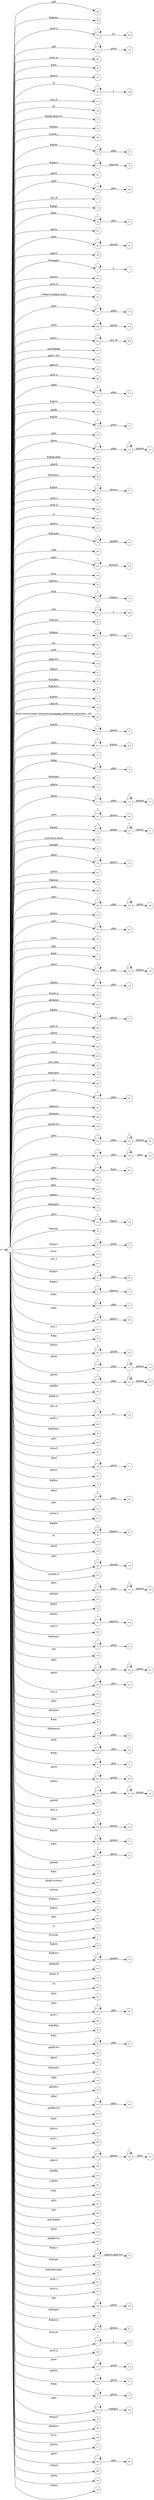 digraph NFA {
  rankdir=LR;
  node [shape=circle, fontsize=10];
  __start [shape=point, label=""];
  __start -> 1;
  266 [label="266"];
  66 [label="66"];
  32 [label="32"];
  34 [label="34"];
  279 [label="279"];
  135 [label="135"];
  291 [label="291"];
  86 [label="86"];
  197 [label="197"];
  107 [label="107"];
  91 [label="91"];
  95 [label="95"];
  230 [label="230"];
  273 [label="273"];
  106 [label="106"];
  68 [label="68"];
  37 [label="37"];
  61 [label="61"];
  288 [label="288"];
  303 [label="303"];
  178 [label="178"];
  21 [label="21"];
  71 [label="71"];
  221 [label="221"];
  263 [label="263"];
  277 [label="277"];
  35 [label="35"];
  93 [label="93"];
  96 [label="96"];
  253 [label="253"];
  259 [label="259"];
  140 [label="140"];
  198 [label="198"];
  6 [label="6"];
  254 [label="254"];
  24 [label="24"];
  285 [label="285"];
  103 [label="103"];
  113 [label="113"];
  177 [label="177"];
  20 [label="20"];
  209 [label="209"];
  287 [label="287"];
  119 [label="119"];
  315 [label="315"];
  156 [label="156"];
  195 [label="195"];
  268 [label="268"];
  173 [label="173"];
  298 [label="298"];
  39 [label="39"];
  133 [label="133"];
  97 [label="97"];
  108 [label="108"];
  199 [label="199"];
  13 [label="13"];
  81 [label="81"];
  147 [label="147"];
  129 [label="129"];
  36 [label="36"];
  148 [label="148"];
  169 [label="169"];
  240 [label="240"];
  98 [label="98"];
  15 [label="15"];
  122 [label="122"];
  283 [label="283"];
  127 [label="127"];
  289 [label="289"];
  292 [label="292"];
  167 [label="167"];
  48 [label="48"];
  294 [label="294"];
  229 [label="229"];
  309 [label="309"];
  43 [label="43"];
  9 [label="9"];
  297 [label="297"];
  40 [label="40"];
  62 [label="62"];
  134 [label="134"];
  16 [label="16"];
  307 [label="307"];
  118 [label="118"];
  110 [label="110"];
  251 [label="251"];
  267 [label="267"];
  145 [label="145"];
  87 [label="87"];
  84 [label="84"];
  41 [label="41"];
  42 [label="42"];
  239 [label="239"];
  194 [label="194"];
  248 [label="248"];
  101 [label="101"];
  19 [label="19"];
  227 [label="227"];
  172 [label="172"];
  29 [label="29"];
  47 [label="47"];
  137 [label="137"];
  111 [label="111"];
  245 [label="245"];
  23 [label="23"];
  102 [label="102"];
  280 [label="280"];
  83 [label="83"];
  175 [label="175"];
  27 [label="27"];
  223 [label="223"];
  46 [label="46"];
  174 [label="174"];
  121 [label="121"];
  208 [label="208"];
  238 [label="238"];
  207 [label="207"];
  18 [label="18"];
  212 [label="212"];
  213 [label="213"];
  241 [label="241"];
  152 [label="152"];
  74 [label="74"];
  8 [label="8"];
  11 [label="11"];
  14 [label="14"];
  115 [label="115"];
  63 [label="63"];
  132 [label="132"];
  138 [label="138"];
  100 [label="100"];
  124 [label="124"];
  163 [label="163"];
  261 [label="261"];
  79 [label="79"];
  17 [label="17"];
  269 [label="269"];
  149 [label="149"];
  1 [label="1"];
  293 [label="293"];
  304 [label="304"];
  246 [label="246"];
  312 [label="312"];
  58 [label="58"];
  300 [label="300"];
  179 [label="179"];
  25 [label="25"];
  193 [label="193"];
  160 [label="160"];
  158 [label="158"];
  22 [label="22"];
  123 [label="123"];
  188 [label="188"];
  234 [label="234"];
  141 [label="141"];
  187 [label="187"];
  233 [label="233"];
  255 [label="255"];
  305 [label="305"];
  190 [label="190"];
  55 [label="55"];
  231 [label="231"];
  56 [label="56"];
  69 [label="69"];
  264 [label="264"];
  5 [label="5"];
  310 [label="310"];
  272 [label="272"];
  67 [label="67"];
  73 [label="73"];
  65 [label="65"];
  90 [label="90"];
  116 [label="116"];
  181 [label="181"];
  274 [label="274"];
  28 [label="28"];
  214 [label="214"];
  114 [label="114"];
  117 [label="117"];
  232 [label="232"];
  202 [label="202"];
  77 [label="77"];
  109 [label="109"];
  72 [label="72"];
  265 [label="265"];
  50 [label="50"];
  222 [label="222"];
  7 [label="7"];
  49 [label="49"];
  105 [label="105"];
  180 [label="180"];
  170 [label="170"];
  153 [label="153"];
  12 [label="12"];
  183 [label="183"];
  252 [label="252"];
  271 [label="271"];
  210 [label="210"];
  64 [label="64"];
  316 [label="316"];
  189 [label="189"];
  154 [label="154"];
  220 [label="220"];
  243 [label="243"];
  125 [label="125"];
  302 [label="302"];
  126 [label="126"];
  162 [label="162"];
  10 [label="10"];
  45 [label="45"];
  128 [label="128"];
  136 [label="136"];
  250 [label="250"];
  171 [label="171"];
  112 [label="112"];
  191 [label="191"];
  282 [label="282"];
  228 [label="228"];
  51 [label="51"];
  218 [label="218"];
  249 [label="249"];
  260 [label="260"];
  276 [label="276"];
  54 [label="54"];
  256 [label="256"];
  164 [label="164"];
  99 [label="99"];
  139 [label="139"];
  53 [label="53"];
  76 [label="76"];
  219 [label="219"];
  236 [label="236"];
  31 [label="31"];
  217 [label="217"];
  244 [label="244"];
  258 [label="258"];
  120 [label="120"];
  157 [label="157"];
  270 [label="270"];
  142 [label="142"];
  26 [label="26"];
  94 [label="94"];
  130 [label="130"];
  52 [label="52"];
  150 [label="150"];
  226 [label="226"];
  89 [label="89"];
  201 [label="201"];
  317 [label="317"];
  82 [label="82"];
  88 [label="88"];
  186 [label="186"];
  215 [label="215"];
  237 [label="237"];
  262 [label="262"];
  313 [label="313"];
  3 [label="3"];
  70 [label="70"];
  184 [label="184"];
  44 [label="44"];
  78 [label="78"];
  182 [label="182"];
  161 [label="161"];
  275 [label="275"];
  295 [label="295"];
  257 [label="257"];
  247 [label="247"];
  290 [label="290"];
  85 [label="85"];
  92 [label="92"];
  200 [label="200"];
  155 [label="155"];
  57 [label="57"];
  144 [label="144"];
  159 [label="159"];
  185 [label="185"];
  203 [label="203"];
  311 [label="311"];
  104 [label="104"];
  286 [label="286"];
  235 [label="235"];
  196 [label="196"];
  204 [label="204"];
  301 [label="301"];
  306 [label="306"];
  224 [label="224"];
  296 [label="296"];
  314 [label="314"];
  166 [label="166"];
  205 [label="205"];
  176 [label="176"];
  30 [label="30"];
  75 [label="75"];
  60 [label="60"];
  59 [label="59"];
  281 [label="281"];
  278 [label="278"];
  168 [label="168"];
  242 [label="242"];
  2 [label="2"];
  80 [label="80"];
  4 [label="4"];
  284 [label="284"];
  211 [label="211"];
  216 [label="216"];
  33 [label="33"];
  225 [label="225"];
  192 [label="192"];
  38 [label="38"];
  165 [label="165"];
  308 [label="308"];
  151 [label="151"];
  131 [label="131"];
  206 [label="206"];
  299 [label="299"];
  146 [label="146"];
  318 [label="318"];
  143 [label="143"];
  { node [shape=doublecircle]; 2 3 5 7 8 10 11 12 14 16 18 20 22 25 27 28 30 32 34 35 36 37 38 39 40 41 42 43 44 45 46 47 49 50 52 54 55 56 57 58 59 60 61 63 65 66 68 70 72 74 76 77 79 81 82 83 84 85 86 87 88 89 91 93 95 97 98 99 100 101 102 103 104 105 106 108 110 113 116 119 122 125 128 131 134 136 137 139 141 143 144 145 146 147 148 149 150 151 152 153 154 155 156 157 158 159 160 161 162 163 164 165 166 167 169 171 172 174 176 178 180 182 184 186 189 190 192 193 194 195 196 197 198 199 200 201 202 203 204 205 207 208 210 212 213 215 217 218 220 221 222 223 224 226 228 230 232 234 237 240 242 244 246 248 251 252 253 254 255 256 257 259 261 262 264 265 266 267 268 269 270 271 272 273 274 275 276 277 278 280 281 282 283 284 285 286 288 289 290 291 292 293 294 295 296 298 299 300 301 302 303 304 305 306 307 308 309 310 311 312 313 314 315 316 317 318 }
  1 -> 2 [label="#gbmpal"];
  1 -> 3 [label="#sivcob"];
  1 -> 4 [label="#sivcob"];
  4 -> 4 [label="*"];
  4 -> 5 [label="a"];
  1 -> 6 [label="#wqqanb"];
  6 -> 6 [label="*"];
  6 -> 7 [label="a"];
  1 -> 8 [label="#gb"];
  1 -> 9 [label="#gb"];
  9 -> 9 [label="*"];
  9 -> 10 [label="#gbprc"];
  1 -> 11 [label="#gbb"];
  1 -> 12 [label="#gbbw"];
  1 -> 13 [label="#gbd4"];
  13 -> 13 [label="*"];
  13 -> 14 [label=".gbmc"];
  1 -> 15 [label="#gbd4"];
  15 -> 15 [label="*"];
  15 -> 16 [label=".gbmcc"];
  1 -> 17 [label="#gbd4"];
  17 -> 17 [label="*"];
  17 -> 18 [label=".gbmh"];
  1 -> 19 [label="#gbd4"];
  19 -> 19 [label="*"];
  19 -> 20 [label=".gbmtc"];
  1 -> 21 [label="#gbd4"];
  21 -> 21 [label="*"];
  21 -> 22 [label=".gbpc"];
  1 -> 23 [label="#gbd4"];
  23 -> 23 [label="*"];
  23 -> 24 [label=".gbpgs"];
  24 -> 24 [label="*"];
  24 -> 25 [label=".gbmtc"];
  1 -> 26 [label="#gbd4"];
  26 -> 26 [label="*"];
  26 -> 27 [label=".gbsbic"];
  1 -> 28 [label="#gbg"];
  1 -> 29 [label="#gbg"];
  29 -> 29 [label="*"];
  29 -> 30 [label=".gbgt"];
  1 -> 31 [label="#gbg"];
  31 -> 31 [label="*"];
  31 -> 32 [label=".gbm"];
  1 -> 33 [label="#gbg"];
  33 -> 33 [label="*"];
  33 -> 34 [label=".gbtcb"];
  1 -> 35 [label="#gbg5"];
  1 -> 36 [label="#gbg6.gbgt"];
  1 -> 37 [label="#gbg6.gbgt-hvr"];
  1 -> 38 [label="#gbgs5"];
  1 -> 39 [label="#gbi4i"];
  1 -> 40 [label="#gbi4id"];
  1 -> 41 [label="#gbi4m1"];
  1 -> 42 [label="#gbi4s"];
  1 -> 43 [label="#gbi4s1"];
  1 -> 44 [label="#gbi4t"];
  1 -> 45 [label="#gbi5"];
  1 -> 46 [label="#gbmm"];
  1 -> 47 [label="#gbmpal"];
  1 -> 48 [label="#gbmpal"];
  48 -> 48 [label="*"];
  48 -> 49 [label=".gbqfbb"];
  1 -> 50 [label="#gbmpas"];
  1 -> 51 [label="#gbmpas"];
  51 -> 51 [label="*"];
  51 -> 52 [label=".gbmt"];
  1 -> 53 [label="#gbmpasb"];
  53 -> 53 [label="*"];
  53 -> 54 [label=".gbps"];
  1 -> 55 [label="#gbmpdv"];
  1 -> 56 [label="#gbmpi"];
  1 -> 57 [label="#gbmpid"];
  1 -> 58 [label="#gbmpiw"];
  1 -> 59 [label="#gbmplp.gbps"];
  1 -> 60 [label="#gbmps"];
  1 -> 61 [label="#gbpm"];
  1 -> 62 [label="#gbpm"];
  62 -> 62 [label="*"];
  62 -> 63 [label=".gbml1"];
  1 -> 64 [label="#gbpm"];
  64 -> 64 [label="*"];
  64 -> 65 [label=".gbpmtc"];
  1 -> 66 [label="#gbpms"];
  1 -> 67 [label="#gbprc"];
  67 -> 67 [label="*"];
  67 -> 68 [label=".gbm"];
  1 -> 69 [label="#gbprc"];
  69 -> 69 [label="*"];
  69 -> 70 [label=".gbmc"];
  1 -> 71 [label="#gbprc"];
  71 -> 71 [label="*"];
  71 -> 72 [label=".gbprcbc"];
  1 -> 73 [label="#gbprc"];
  73 -> 73 [label="*"];
  73 -> 74 [label=".gbprcx"];
  1 -> 75 [label="#gbprc"];
  75 -> 75 [label="*"];
  75 -> 76 [label=".gbprcx.gbgt-hvr"];
  1 -> 77 [label="#gbprca"];
  1 -> 78 [label="#gbprca"];
  78 -> 78 [label="*"];
  78 -> 79 [label=".gbmab"];
  1 -> 80 [label="#gbprca"];
  80 -> 80 [label="*"];
  80 -> 81 [label=".gbmac"];
  1 -> 82 [label="#gbprcs"];
  1 -> 83 [label="#gbqfb"];
  1 -> 84 [label="#gbqfbw"];
  1 -> 85 [label="#gbqfqw"];
  1 -> 86 [label="#gbs"];
  1 -> 87 [label="#gbx3"];
  1 -> 88 [label="#gbx4"];
  1 -> 89 [label="#gbz"];
  1 -> 90 [label="#gbz"];
  90 -> 90 [label="*"];
  90 -> 91 [label=".gbgt"];
  1 -> 92 [label="#gbz"];
  92 -> 92 [label="*"];
  92 -> 93 [label=".gbm"];
  1 -> 94 [label="#gbz"];
  94 -> 94 [label="*"];
  94 -> 95 [label=".gbtcb"];
  1 -> 96 [label="#gbz"];
  96 -> 96 [label="*"];
  96 -> 97 [label=".gbzt"];
  1 -> 98 [label="#gbztms1"];
  1 -> 99 [label="#gog"];
  1 -> 100 [label="#gssb_b"];
  1 -> 101 [label="#gws-output-pages-elements-homepage_additional_languages__als"];
  1 -> 102 [label="-moz-focus-inner"];
  1 -> 103 [label="-webkit-scrollbar-track"];
  1 -> 104 [label=".gbmcc"];
  1 -> 105 [label=".h6sw5"];
  1 -> 106 [label=".ds"];
  1 -> 107 [label=".fl"];
  107 -> 107 [label="*"];
  107 -> 108 [label="a"];
  1 -> 109 [label=".gac_m"];
  109 -> 109 [label="*"];
  109 -> 110 [label="td"];
  1 -> 111 [label=".gbem"];
  111 -> 111 [label="*"];
  111 -> 112 [label=".gbgs"];
  112 -> 112 [label="*"];
  112 -> 113 [label=".gbmab"];
  1 -> 114 [label=".gbem"];
  114 -> 114 [label="*"];
  114 -> 115 [label=".gbgs"];
  115 -> 115 [label="*"];
  115 -> 116 [label=".gbmac"];
  1 -> 117 [label=".gbemi"];
  117 -> 117 [label="*"];
  117 -> 118 [label=".gbgs"];
  118 -> 118 [label="*"];
  118 -> 119 [label=".gbmab"];
  1 -> 120 [label=".gbemi"];
  120 -> 120 [label="*"];
  120 -> 121 [label=".gbgs"];
  121 -> 121 [label="*"];
  121 -> 122 [label=".gbmac"];
  1 -> 123 [label=".gbes"];
  123 -> 123 [label="*"];
  123 -> 124 [label=".gbgs"];
  124 -> 124 [label="*"];
  124 -> 125 [label=".gbmab"];
  1 -> 126 [label=".gbes"];
  126 -> 126 [label="*"];
  126 -> 127 [label=".gbgs"];
  127 -> 127 [label="*"];
  127 -> 128 [label=".gbmac"];
  1 -> 129 [label=".gbesi"];
  129 -> 129 [label="*"];
  129 -> 130 [label=".gbgs"];
  130 -> 130 [label="*"];
  130 -> 131 [label=".gbmab"];
  1 -> 132 [label=".gbesi"];
  132 -> 132 [label="*"];
  132 -> 133 [label=".gbgs"];
  133 -> 133 [label="*"];
  133 -> 134 [label=".gbmac"];
  1 -> 135 [label=".gbf"];
  135 -> 135 [label="*"];
  135 -> 136 [label=".gbmt"];
  1 -> 137 [label=".gbg4a"];
  1 -> 138 [label=".gbg4a"];
  138 -> 138 [label="*"];
  138 -> 139 [label=".gbts"];
  1 -> 140 [label=".gbgs"];
  140 -> 140 [label="*"];
  140 -> 141 [label=".gbmab"];
  1 -> 142 [label=".gbgs"];
  142 -> 142 [label="*"];
  142 -> 143 [label=".gbmac"];
  1 -> 144 [label=".gbgt"];
  1 -> 145 [label=".gbgt-hvr"];
  1 -> 146 [label=".gbi4p"];
  1 -> 147 [label=".gbm"];
  1 -> 148 [label=".gbm0l"];
  1 -> 149 [label=".gbma"];
  1 -> 150 [label=".gbmab"];
  1 -> 151 [label=".gbmac"];
  1 -> 152 [label=".gbmc"];
  1 -> 153 [label=".gbmcc"];
  1 -> 154 [label=".gbmh"];
  1 -> 155 [label=".gbml1"];
  1 -> 156 [label=".gbml1-hvr"];
  1 -> 157 [label=".gbmlb"];
  1 -> 158 [label=".gbmlb-hvr"];
  1 -> 159 [label=".gbmlbw"];
  1 -> 160 [label=".gbmpala"];
  1 -> 161 [label=".gbmpalb"];
  1 -> 162 [label=".gbmpia"];
  1 -> 163 [label=".gbmpiaa"];
  1 -> 164 [label=".gbmpiaw"];
  1 -> 165 [label=".gbmpnw"];
  1 -> 166 [label=".gbmt"];
  1 -> 167 [label=".gbmtc"];
  1 -> 168 [label=".gbn"];
  168 -> 168 [label="*"];
  168 -> 169 [label=".gbmt"];
  1 -> 170 [label=".gbnd"];
  170 -> 170 [label="*"];
  170 -> 171 [label=".gbmt"];
  1 -> 172 [label=".gbp0"];
  1 -> 173 [label=".gbp0"];
  173 -> 173 [label="*"];
  173 -> 174 [label=".gbps"];
  1 -> 175 [label=".gbp0"];
  175 -> 175 [label="*"];
  175 -> 176 [label=".gbps2"];
  1 -> 177 [label=".gbpc"];
  177 -> 177 [label="*"];
  177 -> 178 [label=".gbpd"];
  1 -> 179 [label=".gbpc"];
  179 -> 179 [label="*"];
  179 -> 180 [label=".gbps"];
  1 -> 181 [label=".gbpc"];
  181 -> 181 [label="*"];
  181 -> 182 [label=".gbps2"];
  1 -> 183 [label=".gbpd"];
  183 -> 183 [label="*"];
  183 -> 184 [label=".gbmt"];
  1 -> 185 [label=".gbpd"];
  185 -> 185 [label="*"];
  185 -> 186 [label=".gbps"];
  1 -> 187 [label=".gbpdjs"];
  187 -> 187 [label="*"];
  187 -> 188 [label=".gbto"];
  188 -> 188 [label="*"];
  188 -> 189 [label=".gbm"];
  1 -> 190 [label=".gbpmc"];
  1 -> 191 [label=".gbpmc"];
  191 -> 191 [label="*"];
  191 -> 192 [label=".gbpmtc"];
  1 -> 193 [label=".gbpms2"];
  1 -> 194 [label=".gbprcb"];
  1 -> 195 [label=".gbprcd"];
  1 -> 196 [label=".gbprci"];
  1 -> 197 [label=".gbprct"];
  1 -> 198 [label=".gbps2"];
  1 -> 199 [label=".gbqfb"];
  1 -> 200 [label=".gbqfb-hvr"];
  1 -> 201 [label=".gbqfb-no-focus"];
  1 -> 202 [label=".gbqfba"];
  1 -> 203 [label=".gbqfba-hvr"];
  1 -> 204 [label=".gbqfbb"];
  1 -> 205 [label=".gbqfbb-hvr"];
  1 -> 206 [label=".gbrtl"];
  206 -> 206 [label="*"];
  206 -> 207 [label=".gbm"];
  1 -> 208 [label=".gbsb"];
  1 -> 209 [label=".gbsb"];
  209 -> 209 [label="*"];
  209 -> 210 [label=".gbsbb"];
  1 -> 211 [label=".gbsb"];
  211 -> 211 [label="*"];
  211 -> 212 [label=".gbsbt"];
  1 -> 213 [label=".gbsbic"];
  1 -> 214 [label=".gbsbis"];
  214 -> 214 [label="*"];
  214 -> 215 [label=".gbsbb"];
  1 -> 216 [label=".gbsbis"];
  216 -> 216 [label="*"];
  216 -> 217 [label=".gbsbt"];
  1 -> 218 [label=".gbt"];
  1 -> 219 [label=".gbtb"];
  219 -> 219 [label="*"];
  219 -> 220 [label=".gbts"];
  1 -> 221 [label=".gbtb2"];
  1 -> 222 [label=".gbtc"];
  1 -> 223 [label=".gbtcb"];
  1 -> 224 [label=".gbto"];
  1 -> 225 [label=".gbto"];
  225 -> 225 [label="*"];
  225 -> 226 [label="#gbgs5"];
  1 -> 227 [label=".gbto"];
  227 -> 227 [label="*"];
  227 -> 228 [label="#gbi4i"];
  1 -> 229 [label=".gbto"];
  229 -> 229 [label="*"];
  229 -> 230 [label="#gbi4id"];
  1 -> 231 [label=".gbto"];
  231 -> 231 [label="*"];
  231 -> 232 [label="#gbi5"];
  1 -> 233 [label=".gbto"];
  233 -> 233 [label="*"];
  233 -> 234 [label="#gbs"];
  1 -> 235 [label=".gbto"];
  235 -> 235 [label="*"];
  235 -> 236 [label=".gbg4a"];
  236 -> 236 [label="*"];
  236 -> 237 [label=".gbts"];
  1 -> 238 [label=".gbto"];
  238 -> 238 [label="*"];
  238 -> 239 [label=".gbgt"];
  239 -> 239 [label="*"];
  239 -> 240 [label=".gbtb2"];
  1 -> 241 [label=".gbto"];
  241 -> 241 [label="*"];
  241 -> 242 [label=".gbm"];
  1 -> 243 [label=".gbto"];
  243 -> 243 [label="*"];
  243 -> 244 [label=".gbmab"];
  1 -> 245 [label=".gbto"];
  245 -> 245 [label="*"];
  245 -> 246 [label=".gbmac"];
  1 -> 247 [label=".gbto"];
  247 -> 247 [label="*"];
  247 -> 248 [label=".gbts"];
  1 -> 249 [label=".gbto"];
  249 -> 249 [label="*"];
  249 -> 250 [label=".gbzt"];
  250 -> 250 [label="*"];
  250 -> 251 [label=".gbtb2"];
  1 -> 252 [label=".gbts"];
  1 -> 253 [label=".gbtsa"];
  1 -> 254 [label=".gbxms"];
  1 -> 255 [label=".gbxo"];
  1 -> 256 [label=".gbxv"];
  1 -> 257 [label=".gbxx"];
  1 -> 258 [label=".gbz0l"];
  258 -> 258 [label="*"];
  258 -> 259 [label=".gbtb2"];
  1 -> 260 [label=".gbz0l"];
  260 -> 260 [label="*"];
  260 -> 261 [label=".gbts"];
  1 -> 262 [label=".gbzt"];
  1 -> 263 [label=".gbzt"];
  263 -> 263 [label="*"];
  263 -> 264 [label=".gbts"];
  1 -> 265 [label=".gsdd_a"];
  1 -> 266 [label=".gsfi"];
  1 -> 267 [label=".gsfs"];
  1 -> 268 [label=".gsib_a"];
  1 -> 269 [label=".gsib_b"];
  1 -> 270 [label=".gsls_a"];
  1 -> 271 [label=".gsmq_a"];
  1 -> 272 [label=".gsn_a"];
  1 -> 273 [label=".gsn_b"];
  1 -> 274 [label=".gsn_c"];
  1 -> 275 [label=".gspqs_b"];
  1 -> 276 [label=".gsq_a"];
  1 -> 277 [label=".gss_ifl"];
  1 -> 278 [label=".gssb_a"];
  1 -> 279 [label=".gssb_a"];
  279 -> 279 [label="*"];
  279 -> 280 [label="td"];
  1 -> 281 [label=".gssb_c"];
  1 -> 282 [label=".gssb_e"];
  1 -> 283 [label=".gssb_f"];
  1 -> 284 [label=".gssb_g"];
  1 -> 285 [label=".gssb_h"];
  1 -> 286 [label=".gssb_i"];
  1 -> 287 [label=".gssb_i"];
  287 -> 287 [label="*"];
  287 -> 288 [label=".gss_ifl"];
  1 -> 289 [label=".gssb_k"];
  1 -> 290 [label=".gssb_l"];
  1 -> 291 [label=".gssb_m"];
  1 -> 292 [label=".h"];
  1 -> 293 [label=".lsb"];
  1 -> 294 [label=".lsbb"];
  1 -> 295 [label=".lst"];
  1 -> 296 [label=".sblc"];
  1 -> 297 [label=".sblc"];
  297 -> 297 [label="*"];
  297 -> 298 [label="a"];
  1 -> 299 [label=".z4hgwe"];
  1 -> 300 [label="a"];
  1 -> 301 [label="a.gbiba"];
  1 -> 302 [label="a.gspqs_a"];
  1 -> 303 [label="a.gssb_j"];
  1 -> 304 [label="active"];
  1 -> 305 [label="after"];
  1 -> 306 [label="body"];
  1 -> 307 [label="em"];
  1 -> 308 [label="focus"];
  1 -> 309 [label="form"];
  1 -> 310 [label="hover"];
  1 -> 311 [label="input"];
  1 -> 312 [label="last-child"];
  1 -> 313 [label="p"];
  1 -> 314 [label="span#gbg4"];
  1 -> 315 [label="span#gbg6"];
  1 -> 316 [label="td"];
  1 -> 317 [label="vertical"];
  1 -> 318 [label="visited"];
}
